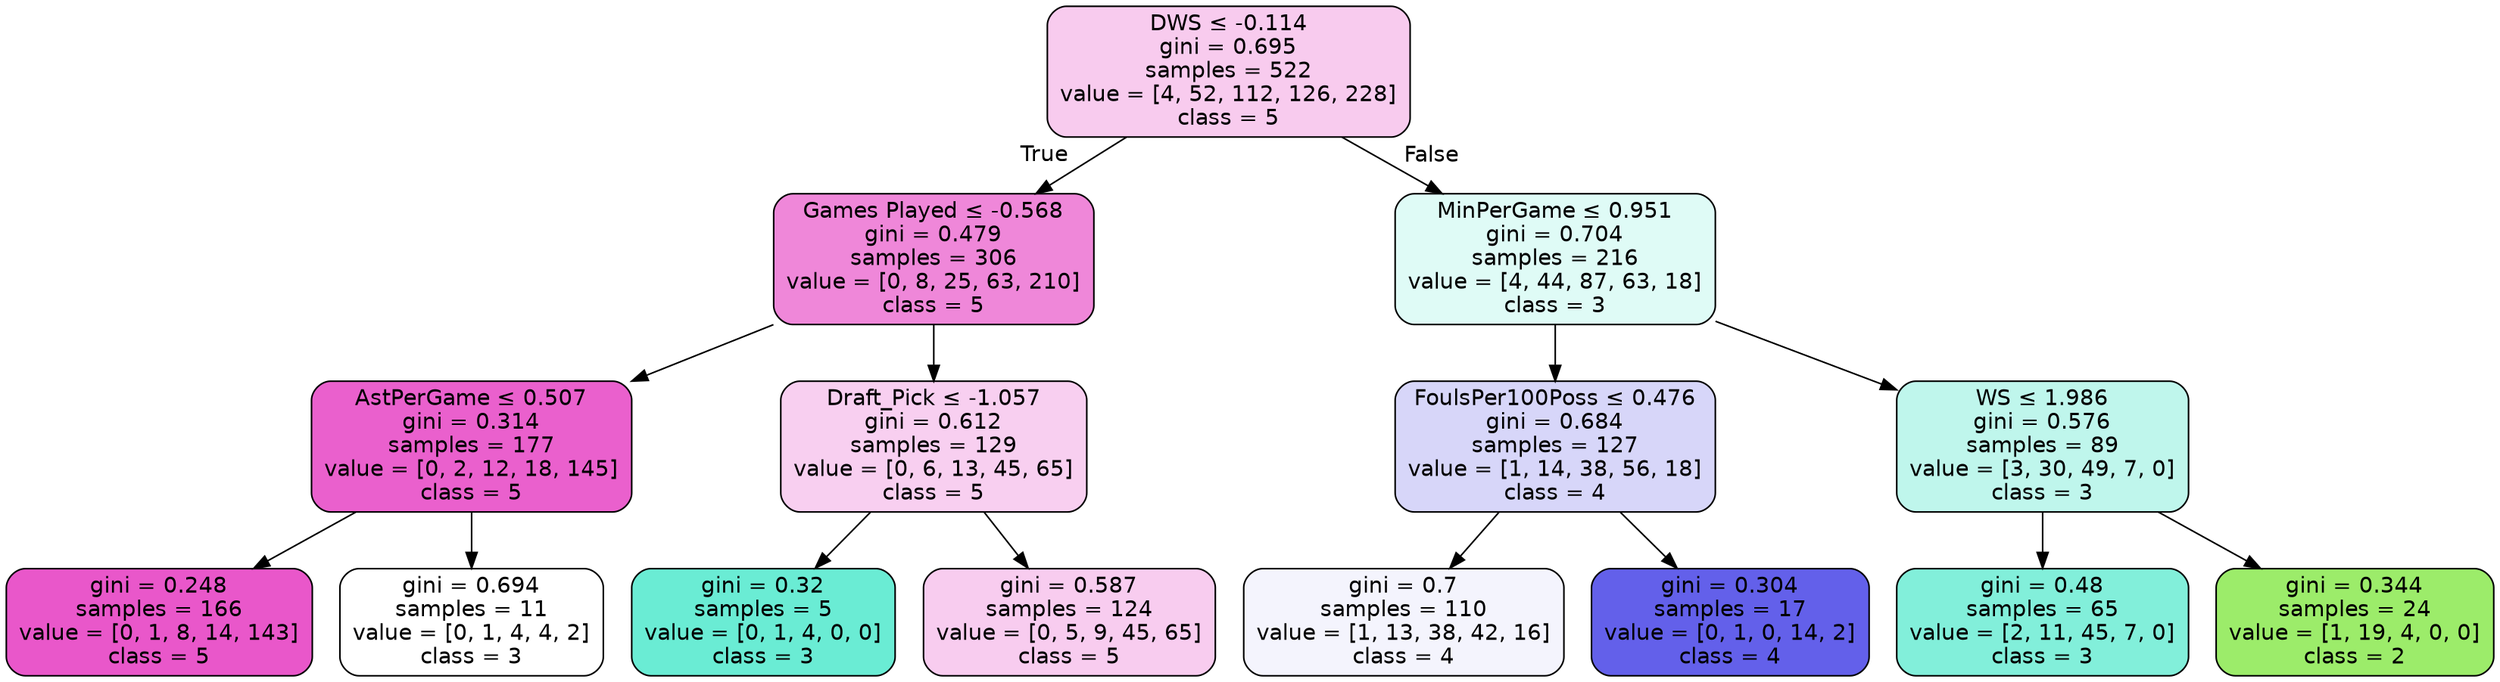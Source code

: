 digraph Tree {
node [shape=box, style="filled, rounded", color="black", fontname=helvetica] ;
edge [fontname=helvetica] ;
0 [label=<DWS &le; -0.114<br/>gini = 0.695<br/>samples = 522<br/>value = [4, 52, 112, 126, 228]<br/>class = 5>, fillcolor="#e539c042"] ;
1 [label=<Games Played &le; -0.568<br/>gini = 0.479<br/>samples = 306<br/>value = [0, 8, 25, 63, 210]<br/>class = 5>, fillcolor="#e539c09a"] ;
0 -> 1 [labeldistance=2.5, labelangle=45, headlabel="True"] ;
2 [label=<AstPerGame &le; 0.507<br/>gini = 0.314<br/>samples = 177<br/>value = [0, 2, 12, 18, 145]<br/>class = 5>, fillcolor="#e539c0cc"] ;
1 -> 2 ;
3 [label=<gini = 0.248<br/>samples = 166<br/>value = [0, 1, 8, 14, 143]<br/>class = 5>, fillcolor="#e539c0d8"] ;
2 -> 3 ;
4 [label=<gini = 0.694<br/>samples = 11<br/>value = [0, 1, 4, 4, 2]<br/>class = 3>, fillcolor="#39e5c500"] ;
2 -> 4 ;
5 [label=<Draft_Pick &le; -1.057<br/>gini = 0.612<br/>samples = 129<br/>value = [0, 6, 13, 45, 65]<br/>class = 5>, fillcolor="#e539c03d"] ;
1 -> 5 ;
6 [label=<gini = 0.32<br/>samples = 5<br/>value = [0, 1, 4, 0, 0]<br/>class = 3>, fillcolor="#39e5c5bf"] ;
5 -> 6 ;
7 [label=<gini = 0.587<br/>samples = 124<br/>value = [0, 5, 9, 45, 65]<br/>class = 5>, fillcolor="#e539c041"] ;
5 -> 7 ;
8 [label=<MinPerGame &le; 0.951<br/>gini = 0.704<br/>samples = 216<br/>value = [4, 44, 87, 63, 18]<br/>class = 3>, fillcolor="#39e5c528"] ;
0 -> 8 [labeldistance=2.5, labelangle=-45, headlabel="False"] ;
9 [label=<FoulsPer100Poss &le; 0.476<br/>gini = 0.684<br/>samples = 127<br/>value = [1, 14, 38, 56, 18]<br/>class = 4>, fillcolor="#3c39e534"] ;
8 -> 9 ;
10 [label=<gini = 0.7<br/>samples = 110<br/>value = [1, 13, 38, 42, 16]<br/>class = 4>, fillcolor="#3c39e50e"] ;
9 -> 10 ;
11 [label=<gini = 0.304<br/>samples = 17<br/>value = [0, 1, 0, 14, 2]<br/>class = 4>, fillcolor="#3c39e5cc"] ;
9 -> 11 ;
12 [label=<WS &le; 1.986<br/>gini = 0.576<br/>samples = 89<br/>value = [3, 30, 49, 7, 0]<br/>class = 3>, fillcolor="#39e5c552"] ;
8 -> 12 ;
13 [label=<gini = 0.48<br/>samples = 65<br/>value = [2, 11, 45, 7, 0]<br/>class = 3>, fillcolor="#39e5c5a1"] ;
12 -> 13 ;
14 [label=<gini = 0.344<br/>samples = 24<br/>value = [1, 19, 4, 0, 0]<br/>class = 2>, fillcolor="#7be539bf"] ;
12 -> 14 ;
}